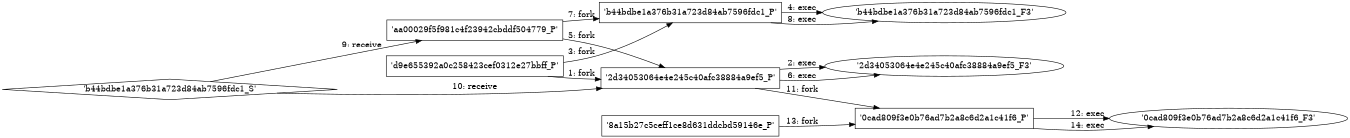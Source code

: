 digraph "D:\Learning\Paper\apt\基于CTI的攻击预警\Dataset\攻击图\ASGfromALLCTI\New research shows IoT and OT innovation is critical to business but comes with significant risks.dot" {
rankdir="LR"
size="9"
fixedsize="false"
splines="true"
nodesep=0.3
ranksep=0
fontsize=10
overlap="scalexy"
engine= "neato"
	"'d9e655392a0c258423cef0312e27bbff_P'" [node_type=Process shape=box]
	"'2d34053064e4e245c40afc38884a9ef5_P'" [node_type=Process shape=box]
	"'d9e655392a0c258423cef0312e27bbff_P'" -> "'2d34053064e4e245c40afc38884a9ef5_P'" [label="1: fork"]
	"'2d34053064e4e245c40afc38884a9ef5_P'" [node_type=Process shape=box]
	"'2d34053064e4e245c40afc38884a9ef5_F3'" [node_type=File shape=ellipse]
	"'2d34053064e4e245c40afc38884a9ef5_P'" -> "'2d34053064e4e245c40afc38884a9ef5_F3'" [label="2: exec"]
	"'d9e655392a0c258423cef0312e27bbff_P'" [node_type=Process shape=box]
	"'b44bdbe1a376b31a723d84ab7596fdc1_P'" [node_type=Process shape=box]
	"'d9e655392a0c258423cef0312e27bbff_P'" -> "'b44bdbe1a376b31a723d84ab7596fdc1_P'" [label="3: fork"]
	"'b44bdbe1a376b31a723d84ab7596fdc1_P'" [node_type=Process shape=box]
	"'b44bdbe1a376b31a723d84ab7596fdc1_F3'" [node_type=File shape=ellipse]
	"'b44bdbe1a376b31a723d84ab7596fdc1_P'" -> "'b44bdbe1a376b31a723d84ab7596fdc1_F3'" [label="4: exec"]
	"'aa00029f5f981c4f23942cbddf504779_P'" [node_type=Process shape=box]
	"'2d34053064e4e245c40afc38884a9ef5_P'" [node_type=Process shape=box]
	"'aa00029f5f981c4f23942cbddf504779_P'" -> "'2d34053064e4e245c40afc38884a9ef5_P'" [label="5: fork"]
	"'2d34053064e4e245c40afc38884a9ef5_P'" [node_type=Process shape=box]
	"'2d34053064e4e245c40afc38884a9ef5_F3'" [node_type=File shape=ellipse]
	"'2d34053064e4e245c40afc38884a9ef5_P'" -> "'2d34053064e4e245c40afc38884a9ef5_F3'" [label="6: exec"]
	"'aa00029f5f981c4f23942cbddf504779_P'" [node_type=Process shape=box]
	"'b44bdbe1a376b31a723d84ab7596fdc1_P'" [node_type=Process shape=box]
	"'aa00029f5f981c4f23942cbddf504779_P'" -> "'b44bdbe1a376b31a723d84ab7596fdc1_P'" [label="7: fork"]
	"'b44bdbe1a376b31a723d84ab7596fdc1_P'" [node_type=Process shape=box]
	"'b44bdbe1a376b31a723d84ab7596fdc1_F3'" [node_type=File shape=ellipse]
	"'b44bdbe1a376b31a723d84ab7596fdc1_P'" -> "'b44bdbe1a376b31a723d84ab7596fdc1_F3'" [label="8: exec"]
	"'aa00029f5f981c4f23942cbddf504779_P'" [node_type=Process shape=box]
	"'b44bdbe1a376b31a723d84ab7596fdc1_S'" [node_type=Socket shape=diamond]
	"'b44bdbe1a376b31a723d84ab7596fdc1_S'" -> "'aa00029f5f981c4f23942cbddf504779_P'" [label="9: receive"]
	"'2d34053064e4e245c40afc38884a9ef5_P'" [node_type=Process shape=box]
	"'b44bdbe1a376b31a723d84ab7596fdc1_S'" [node_type=Socket shape=diamond]
	"'b44bdbe1a376b31a723d84ab7596fdc1_S'" -> "'2d34053064e4e245c40afc38884a9ef5_P'" [label="10: receive"]
	"'2d34053064e4e245c40afc38884a9ef5_P'" [node_type=Process shape=box]
	"'0cad809f3e0b76ad7b2a8c6d2a1c41f6_P'" [node_type=Process shape=box]
	"'2d34053064e4e245c40afc38884a9ef5_P'" -> "'0cad809f3e0b76ad7b2a8c6d2a1c41f6_P'" [label="11: fork"]
	"'0cad809f3e0b76ad7b2a8c6d2a1c41f6_P'" [node_type=Process shape=box]
	"'0cad809f3e0b76ad7b2a8c6d2a1c41f6_F3'" [node_type=File shape=ellipse]
	"'0cad809f3e0b76ad7b2a8c6d2a1c41f6_P'" -> "'0cad809f3e0b76ad7b2a8c6d2a1c41f6_F3'" [label="12: exec"]
	"'8a15b27c5ceff1ce8d631ddcbd59146e_P'" [node_type=Process shape=box]
	"'0cad809f3e0b76ad7b2a8c6d2a1c41f6_P'" [node_type=Process shape=box]
	"'8a15b27c5ceff1ce8d631ddcbd59146e_P'" -> "'0cad809f3e0b76ad7b2a8c6d2a1c41f6_P'" [label="13: fork"]
	"'0cad809f3e0b76ad7b2a8c6d2a1c41f6_P'" [node_type=Process shape=box]
	"'0cad809f3e0b76ad7b2a8c6d2a1c41f6_F3'" [node_type=File shape=ellipse]
	"'0cad809f3e0b76ad7b2a8c6d2a1c41f6_P'" -> "'0cad809f3e0b76ad7b2a8c6d2a1c41f6_F3'" [label="14: exec"]
}
